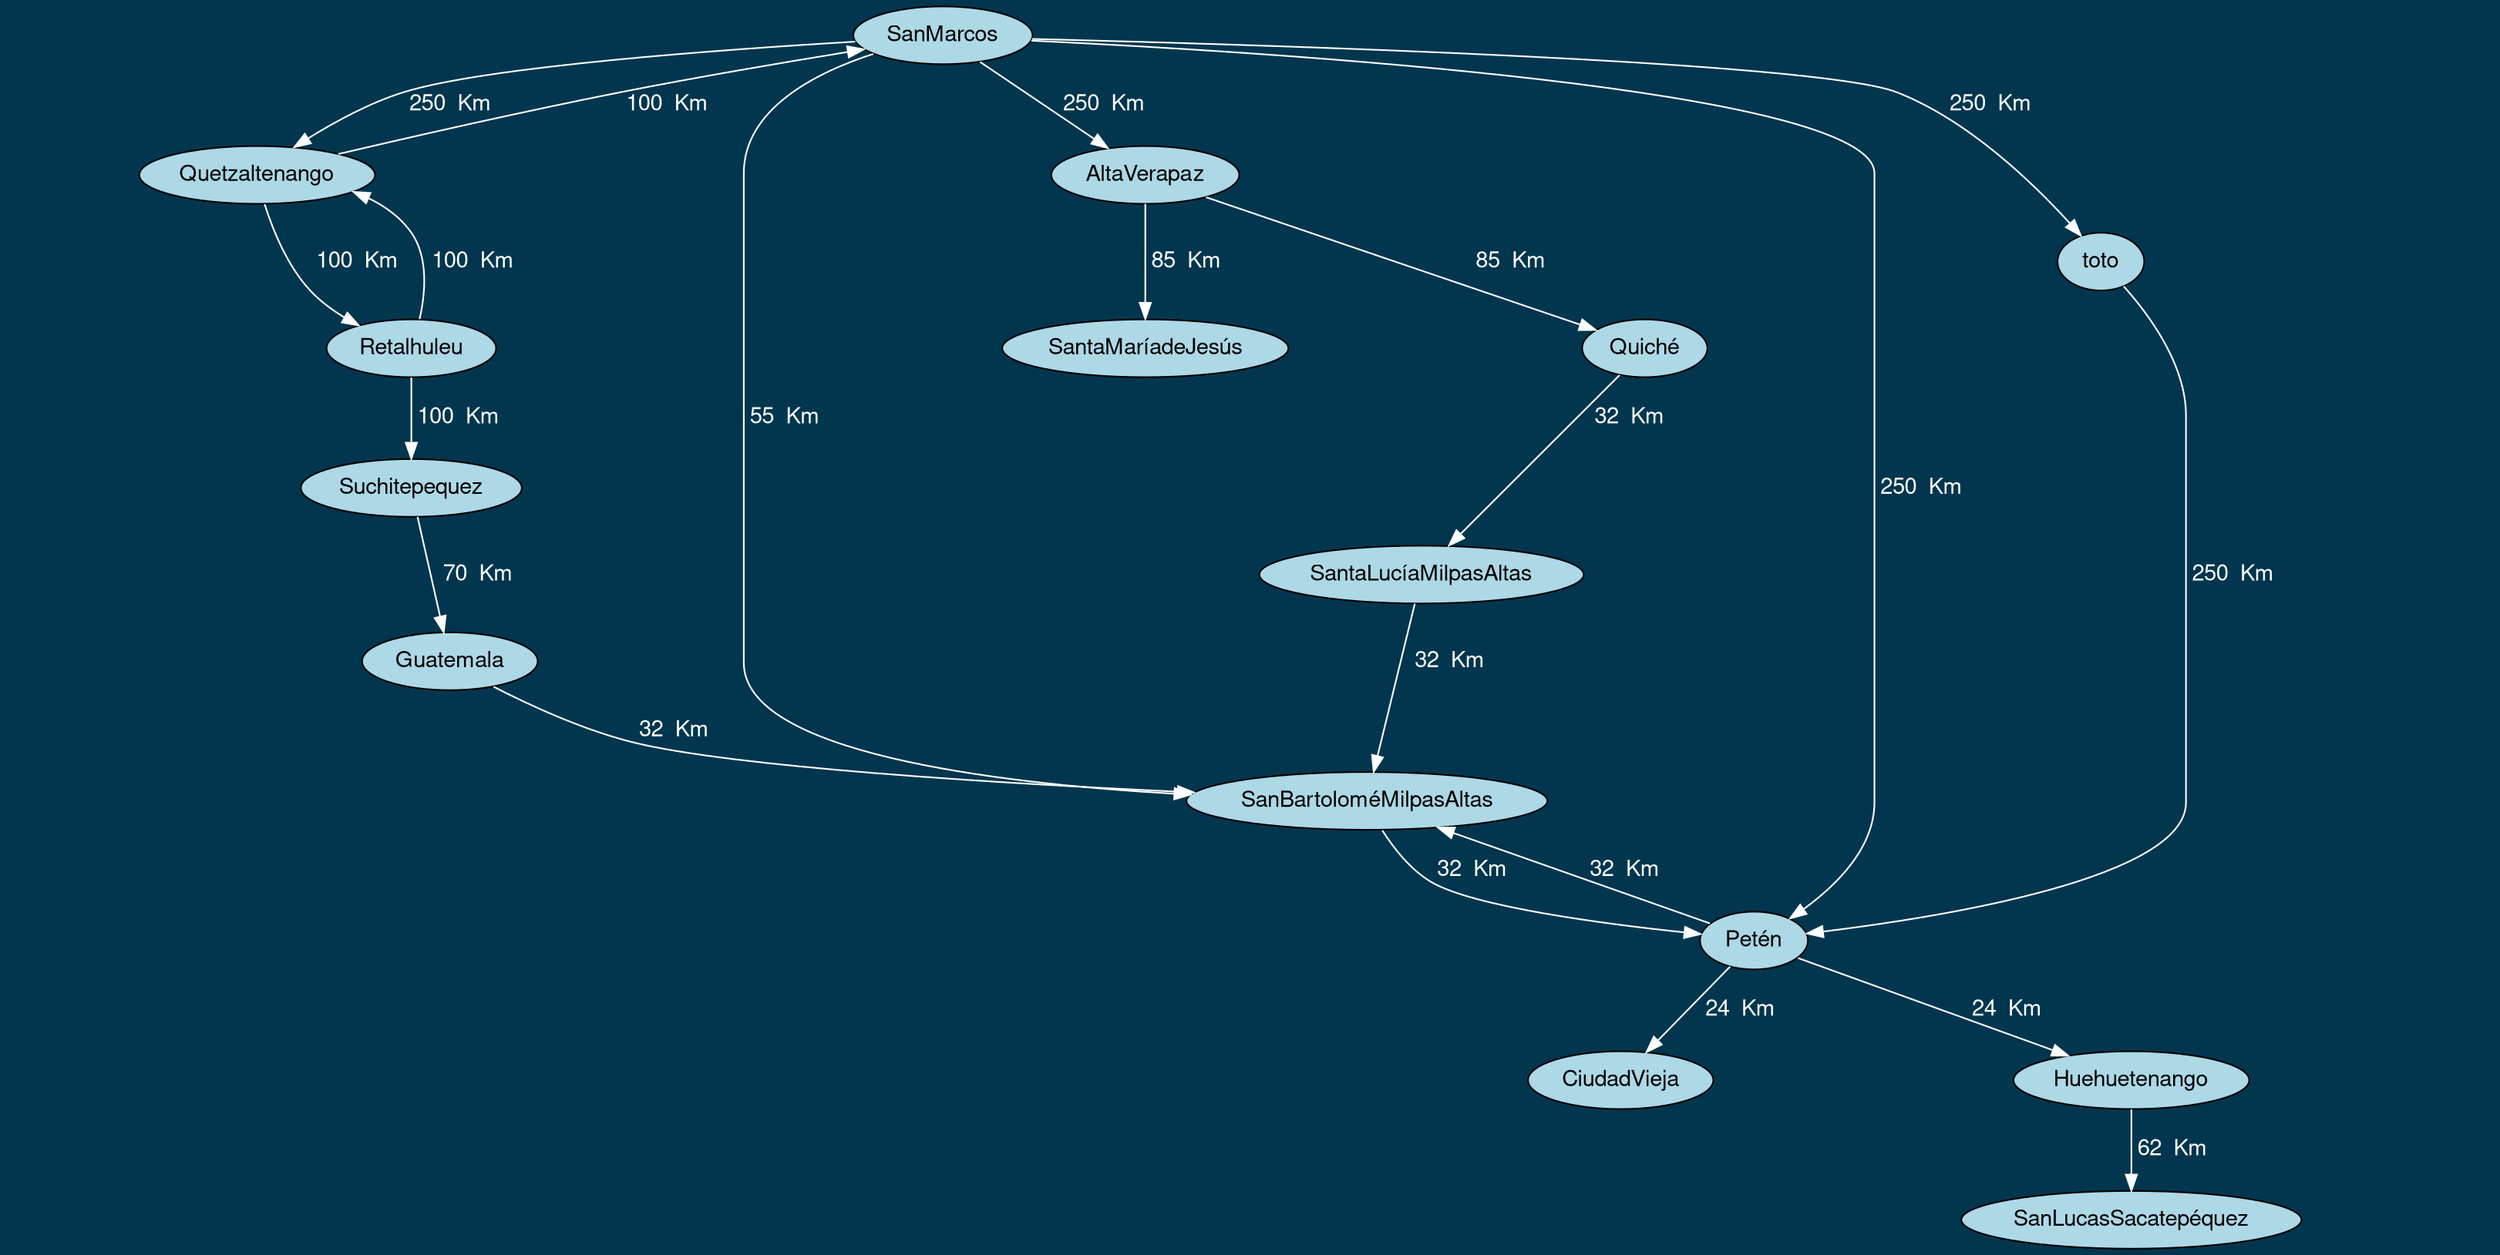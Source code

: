 digraph G { 
 fontname="Helvetica,Arial,sans-serif"
    bgcolor="#02364E";
    node [fontname="Helvetica,Arial,sans-serif"];
    edge [fontname="Helvetica,Arial,sans-serif"];
    graph [ratio=0.5];
node [shape = oval, color=red style=filled, fillcolor=indianred1];
node [shape = oval color=black style=filled fillcolor=lightblue] 
AltaVerapaz -> SantaMaríadeJesús[label = " 85  Km  "  color="white",fontcolor=white]; 
AltaVerapaz -> Quiché[label = " 85  Km  "  color="white",fontcolor=white]; 
Petén -> CiudadVieja[label = " 24  Km  "  color="white",fontcolor=white]; 
Petén -> Huehuetenango[label = " 24  Km  "  color="white",fontcolor=white]; 
Petén -> SanBartoloméMilpasAltas[label = " 32  Km  "  color="white",fontcolor=white]; 
Quetzaltenango -> Retalhuleu[label = " 100  Km  "  color="white",fontcolor=white]; 
Quetzaltenango -> SanMarcos[label = " 100  Km  "  color="white",fontcolor=white]; 
Retalhuleu -> Quetzaltenango[label = " 100  Km  "  color="white",fontcolor=white]; 
Retalhuleu -> Suchitepequez[label = " 100  Km  "  color="white",fontcolor=white]; 
SanMarcos -> Quetzaltenango[label = " 250  Km  "  color="white",fontcolor=white]; 
SanMarcos -> SanBartoloméMilpasAltas[label = " 55  Km  "  color="white",fontcolor=white]; 
SanMarcos -> AltaVerapaz[label = " 250  Km  "  color="white",fontcolor=white]; 
SanMarcos -> Petén[label = " 250  Km  "  color="white",fontcolor=white]; 
SanMarcos -> toto[label = " 250  Km  "  color="white",fontcolor=white]; 
Suchitepequez -> Guatemala[label = " 70  Km  "  color="white",fontcolor=white]; 
Guatemala -> SanBartoloméMilpasAltas[label = " 32  Km  "  color="white",fontcolor=white]; 
SanBartoloméMilpasAltas -> Petén[label = " 32  Km  "  color="white",fontcolor=white]; 
Huehuetenango -> SanLucasSacatepéquez[label = " 62  Km  "  color="white",fontcolor=white]; 
Quiché -> SantaLucíaMilpasAltas[label = " 32  Km  "  color="white",fontcolor=white]; 
SantaLucíaMilpasAltas -> SanBartoloméMilpasAltas[label = " 32  Km  "  color="white",fontcolor=white]; 
toto -> Petén[label = " 250  Km  "  color="white",fontcolor=white]; 
}
